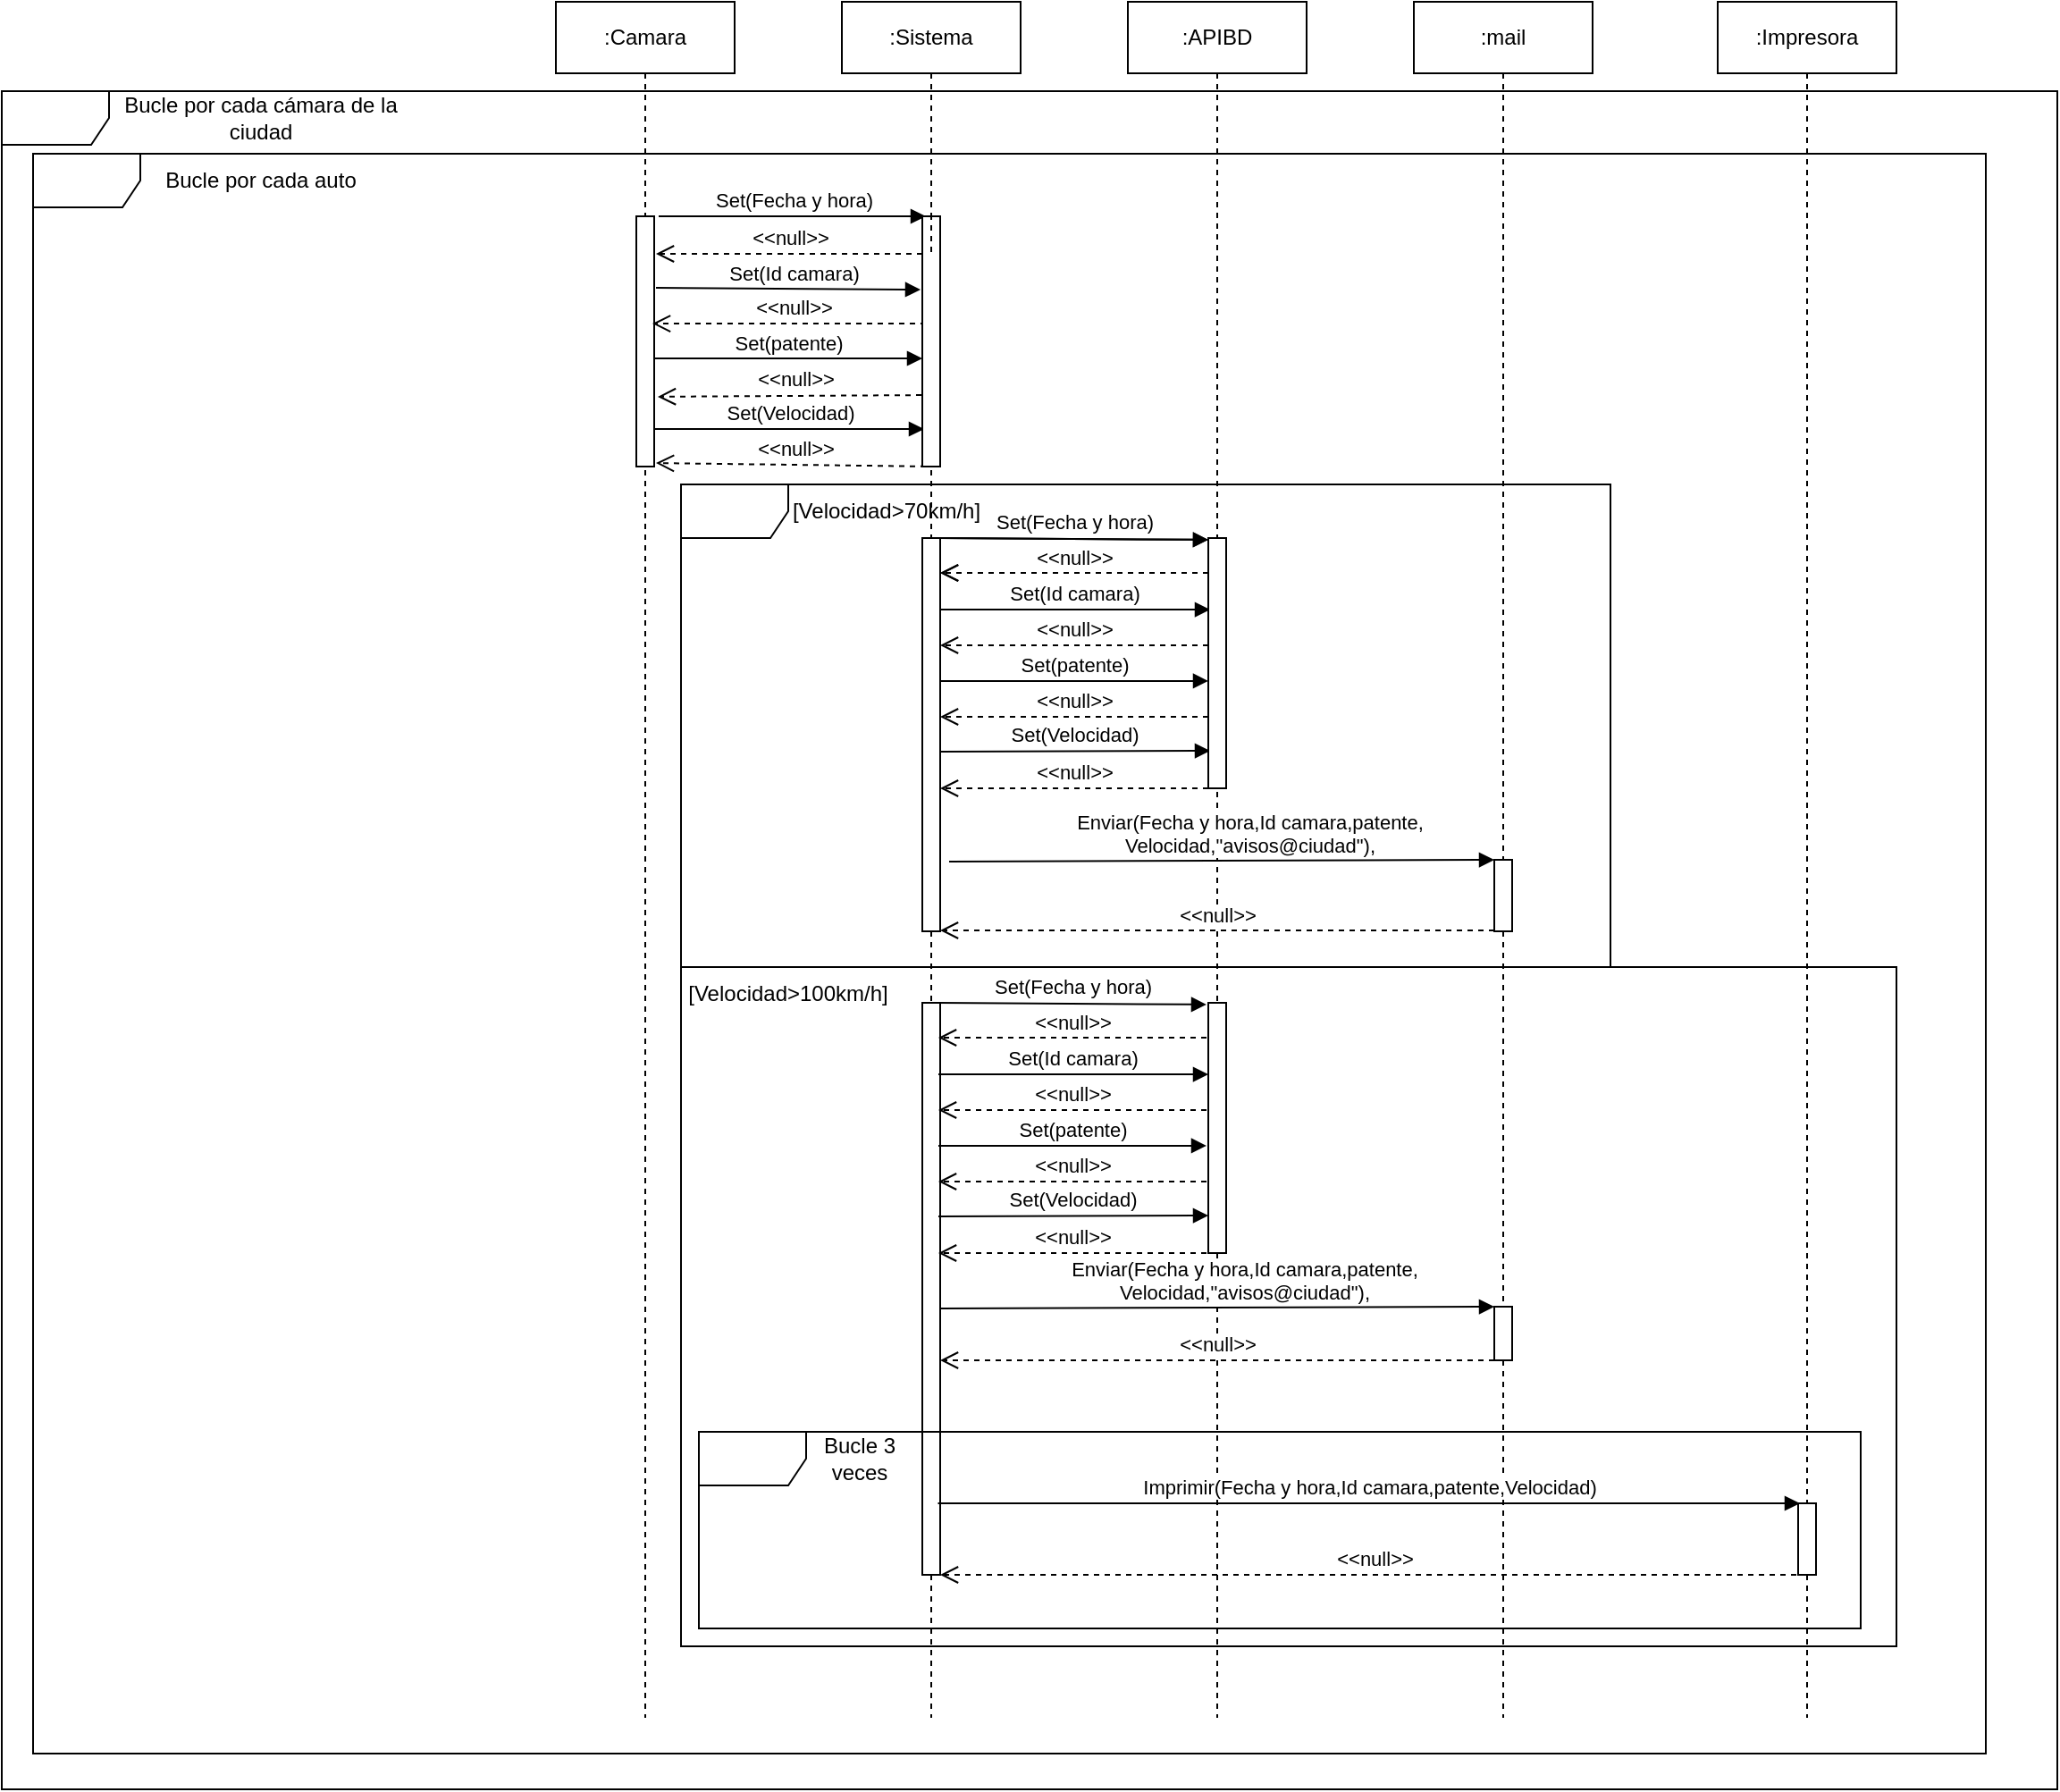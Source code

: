 <mxfile version="20.4.0" type="device"><diagram id="DhxCyIgcvSnGp0ChlUlM" name="Página-1"><mxGraphModel dx="2500" dy="925" grid="1" gridSize="10" guides="1" tooltips="1" connect="1" arrows="1" fold="1" page="1" pageScale="1" pageWidth="827" pageHeight="1169" math="0" shadow="0"><root><mxCell id="0"/><mxCell id="1" parent="0"/><mxCell id="lXhGQuQDfE0vnQB5XV4F-2" value=":Sistema" style="shape=umlLifeline;perimeter=lifelinePerimeter;whiteSpace=wrap;html=1;container=1;collapsible=0;recursiveResize=0;outlineConnect=0;" parent="1" vertex="1"><mxGeometry x="310" y="40" width="100" height="960" as="geometry"/></mxCell><mxCell id="Zehf2TCZTE_mLQNqnTvL-9" value="&amp;lt;&amp;lt;null&amp;gt;&amp;gt;" style="html=1;verticalAlign=bottom;endArrow=open;dashed=1;endSize=8;rounded=0;entryX=1.2;entryY=0.721;entryDx=0;entryDy=0;entryPerimeter=0;" edge="1" parent="lXhGQuQDfE0vnQB5XV4F-2" target="lXhGQuQDfE0vnQB5XV4F-5"><mxGeometry relative="1" as="geometry"><mxPoint x="50.49" y="220" as="sourcePoint"/><mxPoint x="-100" y="220" as="targetPoint"/></mxGeometry></mxCell><mxCell id="lXhGQuQDfE0vnQB5XV4F-3" value=":Camara" style="shape=umlLifeline;perimeter=lifelinePerimeter;whiteSpace=wrap;html=1;container=1;collapsible=0;recursiveResize=0;outlineConnect=0;" parent="1" vertex="1"><mxGeometry x="150" y="40" width="100" height="960" as="geometry"/></mxCell><mxCell id="lXhGQuQDfE0vnQB5XV4F-5" value="" style="html=1;points=[];perimeter=orthogonalPerimeter;" parent="lXhGQuQDfE0vnQB5XV4F-3" vertex="1"><mxGeometry x="45" y="120" width="10" height="140" as="geometry"/></mxCell><mxCell id="Zehf2TCZTE_mLQNqnTvL-3" value="Set(Fecha y hora)" style="html=1;verticalAlign=bottom;endArrow=block;rounded=0;entryX=0.2;entryY=0;entryDx=0;entryDy=0;entryPerimeter=0;" edge="1" parent="lXhGQuQDfE0vnQB5XV4F-3" target="Zehf2TCZTE_mLQNqnTvL-4"><mxGeometry width="80" relative="1" as="geometry"><mxPoint x="57.5" y="120" as="sourcePoint"/><mxPoint x="210" y="120" as="targetPoint"/></mxGeometry></mxCell><mxCell id="Zehf2TCZTE_mLQNqnTvL-8" value="Set(patente)" style="html=1;verticalAlign=bottom;endArrow=block;rounded=0;" edge="1" parent="lXhGQuQDfE0vnQB5XV4F-3"><mxGeometry width="80" relative="1" as="geometry"><mxPoint x="55" y="199.5" as="sourcePoint"/><mxPoint x="205" y="199.5" as="targetPoint"/></mxGeometry></mxCell><mxCell id="Zehf2TCZTE_mLQNqnTvL-11" value="Set(Velocidad)" style="html=1;verticalAlign=bottom;endArrow=block;rounded=0;entryX=0.1;entryY=0.85;entryDx=0;entryDy=0;entryPerimeter=0;" edge="1" parent="lXhGQuQDfE0vnQB5XV4F-3" target="Zehf2TCZTE_mLQNqnTvL-4"><mxGeometry width="80" relative="1" as="geometry"><mxPoint x="55" y="239" as="sourcePoint"/><mxPoint x="210.49" y="240" as="targetPoint"/></mxGeometry></mxCell><mxCell id="lXhGQuQDfE0vnQB5XV4F-4" value=":APIBD" style="shape=umlLifeline;perimeter=lifelinePerimeter;whiteSpace=wrap;html=1;container=1;collapsible=0;recursiveResize=0;outlineConnect=0;" parent="1" vertex="1"><mxGeometry x="470" y="40" width="100" height="960" as="geometry"/></mxCell><mxCell id="Zehf2TCZTE_mLQNqnTvL-5" value="&amp;lt;&amp;lt;null&amp;gt;&amp;gt;" style="html=1;verticalAlign=bottom;endArrow=open;dashed=1;endSize=8;rounded=0;startArrow=none;entryX=1.1;entryY=0.15;entryDx=0;entryDy=0;entryPerimeter=0;" edge="1" parent="1" source="Zehf2TCZTE_mLQNqnTvL-4" target="lXhGQuQDfE0vnQB5XV4F-5"><mxGeometry relative="1" as="geometry"><mxPoint x="360" y="180" as="sourcePoint"/><mxPoint x="200" y="180" as="targetPoint"/></mxGeometry></mxCell><mxCell id="Zehf2TCZTE_mLQNqnTvL-6" value="Set(Id camara)" style="html=1;verticalAlign=bottom;endArrow=block;rounded=0;entryX=-0.1;entryY=0.293;entryDx=0;entryDy=0;entryPerimeter=0;exitX=1.1;exitY=0.286;exitDx=0;exitDy=0;exitPerimeter=0;" edge="1" parent="1" source="lXhGQuQDfE0vnQB5XV4F-5" target="Zehf2TCZTE_mLQNqnTvL-4"><mxGeometry x="0.043" width="80" relative="1" as="geometry"><mxPoint x="210.49" y="200" as="sourcePoint"/><mxPoint x="362.99" y="200" as="targetPoint"/><mxPoint as="offset"/></mxGeometry></mxCell><mxCell id="Zehf2TCZTE_mLQNqnTvL-7" value="&amp;lt;&amp;lt;null&amp;gt;&amp;gt;" style="html=1;verticalAlign=bottom;endArrow=open;dashed=1;endSize=8;rounded=0;entryX=0.9;entryY=0.429;entryDx=0;entryDy=0;entryPerimeter=0;" edge="1" parent="1" target="lXhGQuQDfE0vnQB5XV4F-5"><mxGeometry relative="1" as="geometry"><mxPoint x="362.99" y="220" as="sourcePoint"/><mxPoint x="210" y="220" as="targetPoint"/></mxGeometry></mxCell><mxCell id="Zehf2TCZTE_mLQNqnTvL-10" value="&amp;lt;&amp;lt;null&amp;gt;&amp;gt;" style="html=1;verticalAlign=bottom;endArrow=open;dashed=1;endSize=8;rounded=0;entryX=1.1;entryY=0.986;entryDx=0;entryDy=0;entryPerimeter=0;" edge="1" parent="1" target="lXhGQuQDfE0vnQB5XV4F-5"><mxGeometry relative="1" as="geometry"><mxPoint x="362.99" y="300" as="sourcePoint"/><mxPoint x="207" y="300" as="targetPoint"/></mxGeometry></mxCell><mxCell id="Zehf2TCZTE_mLQNqnTvL-4" value="" style="html=1;points=[];perimeter=orthogonalPerimeter;" vertex="1" parent="1"><mxGeometry x="355" y="160" width="10" height="140" as="geometry"/></mxCell><mxCell id="Zehf2TCZTE_mLQNqnTvL-12" value="" style="html=1;verticalAlign=bottom;endArrow=none;dashed=1;endSize=8;rounded=0;" edge="1" parent="1" target="Zehf2TCZTE_mLQNqnTvL-4"><mxGeometry relative="1" as="geometry"><mxPoint x="360" y="180" as="sourcePoint"/><mxPoint x="210" y="180" as="targetPoint"/></mxGeometry></mxCell><mxCell id="Zehf2TCZTE_mLQNqnTvL-16" value="" style="shape=umlFrame;whiteSpace=wrap;html=1;" vertex="1" parent="1"><mxGeometry x="-160" y="90" width="1150" height="950" as="geometry"/></mxCell><mxCell id="Zehf2TCZTE_mLQNqnTvL-18" value="Bucle por cada cámara de la ciudad" style="text;html=1;strokeColor=none;fillColor=none;align=center;verticalAlign=middle;whiteSpace=wrap;rounded=0;" vertex="1" parent="1"><mxGeometry x="-100" y="90" width="170" height="30" as="geometry"/></mxCell><mxCell id="Zehf2TCZTE_mLQNqnTvL-19" value="" style="shape=umlFrame;whiteSpace=wrap;html=1;" vertex="1" parent="1"><mxGeometry x="-142.5" y="125" width="1092.5" height="895" as="geometry"/></mxCell><mxCell id="Zehf2TCZTE_mLQNqnTvL-20" value="Bucle por cada auto" style="text;html=1;strokeColor=none;fillColor=none;align=center;verticalAlign=middle;whiteSpace=wrap;rounded=0;" vertex="1" parent="1"><mxGeometry x="-80" y="125" width="130" height="30" as="geometry"/></mxCell><mxCell id="Zehf2TCZTE_mLQNqnTvL-21" value="" style="shape=umlFrame;whiteSpace=wrap;html=1;" vertex="1" parent="1"><mxGeometry x="220" y="310" width="520" height="270" as="geometry"/></mxCell><mxCell id="Zehf2TCZTE_mLQNqnTvL-22" value="[Velocidad&amp;gt;70km/h]" style="text;html=1;strokeColor=none;fillColor=none;align=center;verticalAlign=middle;whiteSpace=wrap;rounded=0;" vertex="1" parent="1"><mxGeometry x="305" y="310" width="60" height="30" as="geometry"/></mxCell><mxCell id="Zehf2TCZTE_mLQNqnTvL-23" value=":mail" style="shape=umlLifeline;perimeter=lifelinePerimeter;whiteSpace=wrap;html=1;container=1;collapsible=0;recursiveResize=0;outlineConnect=0;" vertex="1" parent="1"><mxGeometry x="630" y="40" width="100" height="960" as="geometry"/></mxCell><mxCell id="Zehf2TCZTE_mLQNqnTvL-39" value="" style="html=1;points=[];perimeter=orthogonalPerimeter;" vertex="1" parent="Zehf2TCZTE_mLQNqnTvL-23"><mxGeometry x="45" y="480" width="10" height="40" as="geometry"/></mxCell><mxCell id="Zehf2TCZTE_mLQNqnTvL-40" value="&amp;lt;&amp;lt;null&amp;gt;&amp;gt;" style="html=1;verticalAlign=bottom;endArrow=open;dashed=1;endSize=8;rounded=0;" edge="1" parent="Zehf2TCZTE_mLQNqnTvL-23" target="Zehf2TCZTE_mLQNqnTvL-24"><mxGeometry relative="1" as="geometry"><mxPoint x="45" y="519.5" as="sourcePoint"/><mxPoint x="-35" y="519.5" as="targetPoint"/></mxGeometry></mxCell><mxCell id="Zehf2TCZTE_mLQNqnTvL-24" value="" style="html=1;points=[];perimeter=orthogonalPerimeter;" vertex="1" parent="1"><mxGeometry x="355" y="340" width="10" height="220" as="geometry"/></mxCell><mxCell id="Zehf2TCZTE_mLQNqnTvL-25" value="Set(Fecha y hora)" style="html=1;verticalAlign=bottom;endArrow=block;rounded=0;entryX=0;entryY=0.007;entryDx=0;entryDy=0;entryPerimeter=0;" edge="1" parent="1" target="Zehf2TCZTE_mLQNqnTvL-32"><mxGeometry width="80" relative="1" as="geometry"><mxPoint x="365" y="340" as="sourcePoint"/><mxPoint x="445" y="340" as="targetPoint"/></mxGeometry></mxCell><mxCell id="Zehf2TCZTE_mLQNqnTvL-26" value="Set(Id camara)" style="html=1;verticalAlign=bottom;endArrow=block;rounded=0;entryX=0.1;entryY=0.286;entryDx=0;entryDy=0;entryPerimeter=0;" edge="1" parent="1" target="Zehf2TCZTE_mLQNqnTvL-32"><mxGeometry width="80" relative="1" as="geometry"><mxPoint x="365" y="380" as="sourcePoint"/><mxPoint x="445" y="380" as="targetPoint"/></mxGeometry></mxCell><mxCell id="Zehf2TCZTE_mLQNqnTvL-27" value="Set(Velocidad)" style="html=1;verticalAlign=bottom;endArrow=block;rounded=0;entryX=0.1;entryY=0.85;entryDx=0;entryDy=0;entryPerimeter=0;" edge="1" parent="1" target="Zehf2TCZTE_mLQNqnTvL-32"><mxGeometry width="80" relative="1" as="geometry"><mxPoint x="365" y="459.5" as="sourcePoint"/><mxPoint x="510" y="460" as="targetPoint"/></mxGeometry></mxCell><mxCell id="Zehf2TCZTE_mLQNqnTvL-28" value="Set(patente)" style="html=1;verticalAlign=bottom;endArrow=block;rounded=0;entryX=0;entryY=0.571;entryDx=0;entryDy=0;entryPerimeter=0;" edge="1" parent="1" target="Zehf2TCZTE_mLQNqnTvL-32"><mxGeometry width="80" relative="1" as="geometry"><mxPoint x="365" y="420" as="sourcePoint"/><mxPoint x="510" y="420" as="targetPoint"/></mxGeometry></mxCell><mxCell id="Zehf2TCZTE_mLQNqnTvL-32" value="" style="html=1;points=[];perimeter=orthogonalPerimeter;" vertex="1" parent="1"><mxGeometry x="515" y="340" width="10" height="140" as="geometry"/></mxCell><mxCell id="Zehf2TCZTE_mLQNqnTvL-33" value="&amp;lt;&amp;lt;null&amp;gt;&amp;gt;" style="html=1;verticalAlign=bottom;endArrow=open;dashed=1;endSize=8;rounded=0;" edge="1" parent="1" target="Zehf2TCZTE_mLQNqnTvL-24"><mxGeometry relative="1" as="geometry"><mxPoint x="515" y="440" as="sourcePoint"/><mxPoint x="435" y="440" as="targetPoint"/></mxGeometry></mxCell><mxCell id="Zehf2TCZTE_mLQNqnTvL-34" value="&amp;lt;&amp;lt;null&amp;gt;&amp;gt;" style="html=1;verticalAlign=bottom;endArrow=open;dashed=1;endSize=8;rounded=0;" edge="1" parent="1" target="Zehf2TCZTE_mLQNqnTvL-24"><mxGeometry relative="1" as="geometry"><mxPoint x="515" y="400" as="sourcePoint"/><mxPoint x="435" y="400" as="targetPoint"/></mxGeometry></mxCell><mxCell id="Zehf2TCZTE_mLQNqnTvL-35" value="&amp;lt;&amp;lt;null&amp;gt;&amp;gt;" style="html=1;verticalAlign=bottom;endArrow=open;dashed=1;endSize=8;rounded=0;" edge="1" parent="1" target="Zehf2TCZTE_mLQNqnTvL-24"><mxGeometry relative="1" as="geometry"><mxPoint x="515" y="480" as="sourcePoint"/><mxPoint x="435" y="480" as="targetPoint"/><mxPoint as="offset"/></mxGeometry></mxCell><mxCell id="Zehf2TCZTE_mLQNqnTvL-36" value="&amp;lt;&amp;lt;null&amp;gt;&amp;gt;" style="html=1;verticalAlign=bottom;endArrow=open;dashed=1;endSize=8;rounded=0;" edge="1" parent="1" target="Zehf2TCZTE_mLQNqnTvL-24"><mxGeometry relative="1" as="geometry"><mxPoint x="515" y="359.5" as="sourcePoint"/><mxPoint x="435" y="359.5" as="targetPoint"/></mxGeometry></mxCell><mxCell id="Zehf2TCZTE_mLQNqnTvL-38" value="Enviar(Fecha y hora,Id camara,patente,&lt;br&gt;Velocidad,&quot;avisos@ciudad&quot;)," style="html=1;verticalAlign=bottom;endArrow=block;rounded=0;entryX=0;entryY=0;entryDx=0;entryDy=0;entryPerimeter=0;" edge="1" parent="1" target="Zehf2TCZTE_mLQNqnTvL-39"><mxGeometry x="0.097" y="-1" width="80" relative="1" as="geometry"><mxPoint x="370" y="521" as="sourcePoint"/><mxPoint x="440" y="500" as="targetPoint"/><mxPoint as="offset"/></mxGeometry></mxCell><mxCell id="Zehf2TCZTE_mLQNqnTvL-45" value="" style="rounded=0;whiteSpace=wrap;html=1;strokeColor=default;fillColor=none;" vertex="1" parent="1"><mxGeometry x="220" y="580" width="680" height="380" as="geometry"/></mxCell><mxCell id="Zehf2TCZTE_mLQNqnTvL-46" value="[Velocidad&amp;gt;100km/h]" style="text;html=1;strokeColor=none;fillColor=none;align=center;verticalAlign=middle;whiteSpace=wrap;rounded=0;" vertex="1" parent="1"><mxGeometry x="250" y="580" width="60" height="30" as="geometry"/></mxCell><mxCell id="Zehf2TCZTE_mLQNqnTvL-47" value="Set(Fecha y hora)" style="html=1;verticalAlign=bottom;endArrow=block;rounded=0;entryX=0;entryY=0.007;entryDx=0;entryDy=0;entryPerimeter=0;" edge="1" parent="1"><mxGeometry width="80" relative="1" as="geometry"><mxPoint x="365" y="340" as="sourcePoint"/><mxPoint x="515" y="340.98" as="targetPoint"/></mxGeometry></mxCell><mxCell id="Zehf2TCZTE_mLQNqnTvL-48" value="&amp;lt;&amp;lt;null&amp;gt;&amp;gt;" style="html=1;verticalAlign=bottom;endArrow=open;dashed=1;endSize=8;rounded=0;" edge="1" parent="1"><mxGeometry relative="1" as="geometry"><mxPoint x="515" y="359.5" as="sourcePoint"/><mxPoint x="365" y="359.5" as="targetPoint"/></mxGeometry></mxCell><mxCell id="Zehf2TCZTE_mLQNqnTvL-49" value="" style="html=1;points=[];perimeter=orthogonalPerimeter;strokeColor=default;fillColor=default;" vertex="1" parent="1"><mxGeometry x="355" y="600" width="10" height="320" as="geometry"/></mxCell><mxCell id="Zehf2TCZTE_mLQNqnTvL-50" value="Set(Id camara)" style="html=1;verticalAlign=bottom;endArrow=block;rounded=0;entryX=0.1;entryY=0.286;entryDx=0;entryDy=0;entryPerimeter=0;" edge="1" parent="1"><mxGeometry width="80" relative="1" as="geometry"><mxPoint x="364" y="640" as="sourcePoint"/><mxPoint x="515" y="640.04" as="targetPoint"/></mxGeometry></mxCell><mxCell id="Zehf2TCZTE_mLQNqnTvL-51" value="Set(Velocidad)" style="html=1;verticalAlign=bottom;endArrow=block;rounded=0;entryX=0.1;entryY=0.85;entryDx=0;entryDy=0;entryPerimeter=0;" edge="1" parent="1"><mxGeometry width="80" relative="1" as="geometry"><mxPoint x="364" y="719.5" as="sourcePoint"/><mxPoint x="515" y="719" as="targetPoint"/></mxGeometry></mxCell><mxCell id="Zehf2TCZTE_mLQNqnTvL-52" value="Set(patente)" style="html=1;verticalAlign=bottom;endArrow=block;rounded=0;entryX=0;entryY=0.571;entryDx=0;entryDy=0;entryPerimeter=0;" edge="1" parent="1"><mxGeometry width="80" relative="1" as="geometry"><mxPoint x="364" y="680" as="sourcePoint"/><mxPoint x="514" y="679.94" as="targetPoint"/></mxGeometry></mxCell><mxCell id="Zehf2TCZTE_mLQNqnTvL-53" value="&amp;lt;&amp;lt;null&amp;gt;&amp;gt;" style="html=1;verticalAlign=bottom;endArrow=open;dashed=1;endSize=8;rounded=0;" edge="1" parent="1"><mxGeometry relative="1" as="geometry"><mxPoint x="514" y="700" as="sourcePoint"/><mxPoint x="364" y="700" as="targetPoint"/></mxGeometry></mxCell><mxCell id="Zehf2TCZTE_mLQNqnTvL-54" value="&amp;lt;&amp;lt;null&amp;gt;&amp;gt;" style="html=1;verticalAlign=bottom;endArrow=open;dashed=1;endSize=8;rounded=0;" edge="1" parent="1"><mxGeometry relative="1" as="geometry"><mxPoint x="514" y="660" as="sourcePoint"/><mxPoint x="364" y="660" as="targetPoint"/></mxGeometry></mxCell><mxCell id="Zehf2TCZTE_mLQNqnTvL-55" value="&amp;lt;&amp;lt;null&amp;gt;&amp;gt;" style="html=1;verticalAlign=bottom;endArrow=open;dashed=1;endSize=8;rounded=0;" edge="1" parent="1"><mxGeometry relative="1" as="geometry"><mxPoint x="514" y="740" as="sourcePoint"/><mxPoint x="364" y="740" as="targetPoint"/><mxPoint as="offset"/></mxGeometry></mxCell><mxCell id="Zehf2TCZTE_mLQNqnTvL-56" value="Set(Fecha y hora)" style="html=1;verticalAlign=bottom;endArrow=block;rounded=0;entryX=0;entryY=0.007;entryDx=0;entryDy=0;entryPerimeter=0;" edge="1" parent="1"><mxGeometry width="80" relative="1" as="geometry"><mxPoint x="364" y="600" as="sourcePoint"/><mxPoint x="514" y="600.98" as="targetPoint"/></mxGeometry></mxCell><mxCell id="Zehf2TCZTE_mLQNqnTvL-57" value="&amp;lt;&amp;lt;null&amp;gt;&amp;gt;" style="html=1;verticalAlign=bottom;endArrow=open;dashed=1;endSize=8;rounded=0;" edge="1" parent="1"><mxGeometry relative="1" as="geometry"><mxPoint x="514" y="619.5" as="sourcePoint"/><mxPoint x="364" y="619.5" as="targetPoint"/></mxGeometry></mxCell><mxCell id="Zehf2TCZTE_mLQNqnTvL-58" value=":Impresora" style="shape=umlLifeline;perimeter=lifelinePerimeter;whiteSpace=wrap;html=1;container=1;collapsible=0;recursiveResize=0;outlineConnect=0;" vertex="1" parent="1"><mxGeometry x="800" y="40" width="100" height="960" as="geometry"/></mxCell><mxCell id="Zehf2TCZTE_mLQNqnTvL-73" value="" style="html=1;points=[];perimeter=orthogonalPerimeter;strokeColor=default;fillColor=default;" vertex="1" parent="Zehf2TCZTE_mLQNqnTvL-58"><mxGeometry x="45" y="840" width="10" height="40" as="geometry"/></mxCell><mxCell id="Zehf2TCZTE_mLQNqnTvL-61" value="" style="html=1;points=[];perimeter=orthogonalPerimeter;strokeColor=default;fillColor=default;" vertex="1" parent="1"><mxGeometry x="515" y="600" width="10" height="140" as="geometry"/></mxCell><mxCell id="Zehf2TCZTE_mLQNqnTvL-62" value="Enviar(Fecha y hora,Id camara,patente,&lt;br&gt;Velocidad,&quot;avisos@ciudad&quot;)," style="html=1;verticalAlign=bottom;endArrow=block;rounded=0;entryX=0;entryY=0;entryDx=0;entryDy=0;entryPerimeter=0;" edge="1" parent="1" target="Zehf2TCZTE_mLQNqnTvL-63"><mxGeometry x="0.097" y="-1" width="80" relative="1" as="geometry"><mxPoint x="365" y="771" as="sourcePoint"/><mxPoint x="670" y="770" as="targetPoint"/><mxPoint as="offset"/></mxGeometry></mxCell><mxCell id="Zehf2TCZTE_mLQNqnTvL-63" value="" style="html=1;points=[];perimeter=orthogonalPerimeter;strokeColor=default;fillColor=default;" vertex="1" parent="1"><mxGeometry x="675" y="770" width="10" height="30" as="geometry"/></mxCell><mxCell id="Zehf2TCZTE_mLQNqnTvL-64" value="&amp;lt;&amp;lt;null&amp;gt;&amp;gt;" style="html=1;verticalAlign=bottom;endArrow=open;dashed=1;endSize=8;rounded=0;" edge="1" parent="1" target="Zehf2TCZTE_mLQNqnTvL-49"><mxGeometry relative="1" as="geometry"><mxPoint x="675" y="800" as="sourcePoint"/><mxPoint x="595" y="800" as="targetPoint"/></mxGeometry></mxCell><mxCell id="Zehf2TCZTE_mLQNqnTvL-78" value="" style="shape=umlFrame;whiteSpace=wrap;html=1;strokeColor=default;fillColor=default;" vertex="1" parent="1"><mxGeometry x="230" y="840" width="650" height="110" as="geometry"/></mxCell><mxCell id="Zehf2TCZTE_mLQNqnTvL-79" value="Bucle 3 veces" style="text;html=1;strokeColor=none;fillColor=none;align=center;verticalAlign=middle;whiteSpace=wrap;rounded=0;" vertex="1" parent="1"><mxGeometry x="290" y="840" width="60" height="30" as="geometry"/></mxCell><mxCell id="Zehf2TCZTE_mLQNqnTvL-83" value="Imprimir(Fecha y hora,Id camara,patente,Velocidad)" style="html=1;verticalAlign=bottom;endArrow=block;rounded=0;entryX=0.1;entryY=0;entryDx=0;entryDy=0;entryPerimeter=0;" edge="1" parent="1" target="Zehf2TCZTE_mLQNqnTvL-73"><mxGeometry width="80" relative="1" as="geometry"><mxPoint x="363.75" y="880" as="sourcePoint"/><mxPoint x="840" y="880" as="targetPoint"/></mxGeometry></mxCell><mxCell id="Zehf2TCZTE_mLQNqnTvL-84" value="&amp;lt;&amp;lt;null&amp;gt;&amp;gt;" style="html=1;verticalAlign=bottom;endArrow=open;dashed=1;endSize=8;rounded=0;" edge="1" parent="1" target="Zehf2TCZTE_mLQNqnTvL-49"><mxGeometry relative="1" as="geometry"><mxPoint x="850" y="920" as="sourcePoint"/><mxPoint x="770" y="920" as="targetPoint"/></mxGeometry></mxCell></root></mxGraphModel></diagram></mxfile>